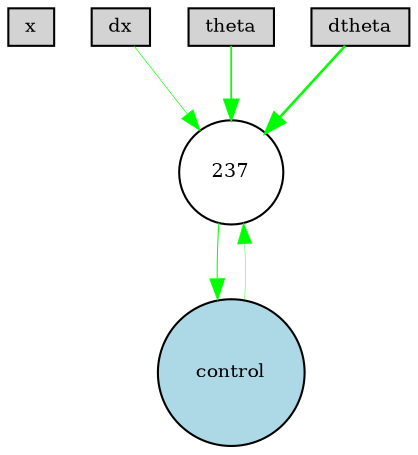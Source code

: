 digraph {
	node [fontsize=9 height=0.2 shape=circle width=0.2]
	x [fillcolor=lightgray shape=box style=filled]
	dx [fillcolor=lightgray shape=box style=filled]
	theta [fillcolor=lightgray shape=box style=filled]
	dtheta [fillcolor=lightgray shape=box style=filled]
	control [fillcolor=lightblue style=filled]
	237 [fillcolor=white style=filled]
	dtheta -> 237 [color=green penwidth=1.2388504631424995 style=solid]
	237 -> control [color=green penwidth=0.49484518017678003 style=solid]
	theta -> 237 [color=green penwidth=0.8374532050143902 style=solid]
	dx -> 237 [color=green penwidth=0.3133516170637425 style=solid]
	control -> 237 [color=green penwidth=0.20411541789791282 style=solid]
}

